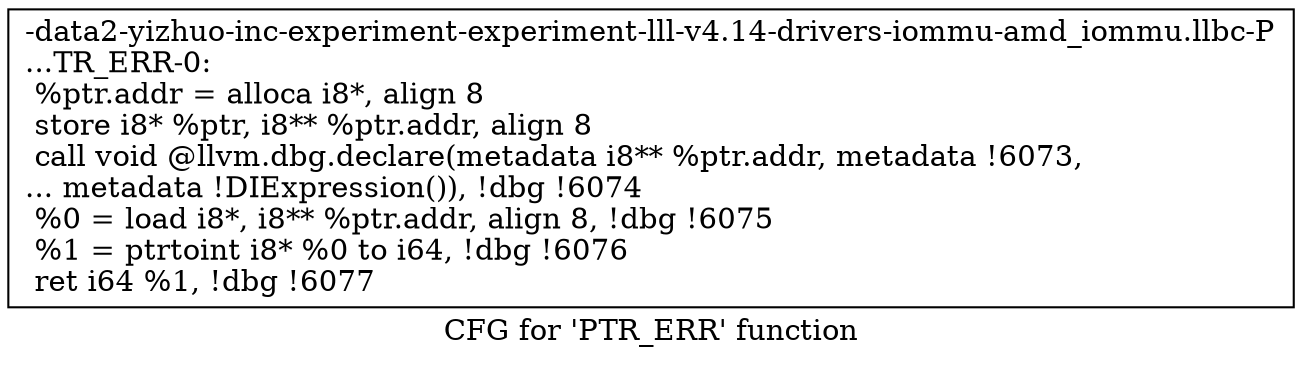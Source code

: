 digraph "CFG for 'PTR_ERR' function" {
	label="CFG for 'PTR_ERR' function";

	Node0x561b9494a550 [shape=record,label="{-data2-yizhuo-inc-experiment-experiment-lll-v4.14-drivers-iommu-amd_iommu.llbc-P\l...TR_ERR-0:\l  %ptr.addr = alloca i8*, align 8\l  store i8* %ptr, i8** %ptr.addr, align 8\l  call void @llvm.dbg.declare(metadata i8** %ptr.addr, metadata !6073,\l... metadata !DIExpression()), !dbg !6074\l  %0 = load i8*, i8** %ptr.addr, align 8, !dbg !6075\l  %1 = ptrtoint i8* %0 to i64, !dbg !6076\l  ret i64 %1, !dbg !6077\l}"];
}
